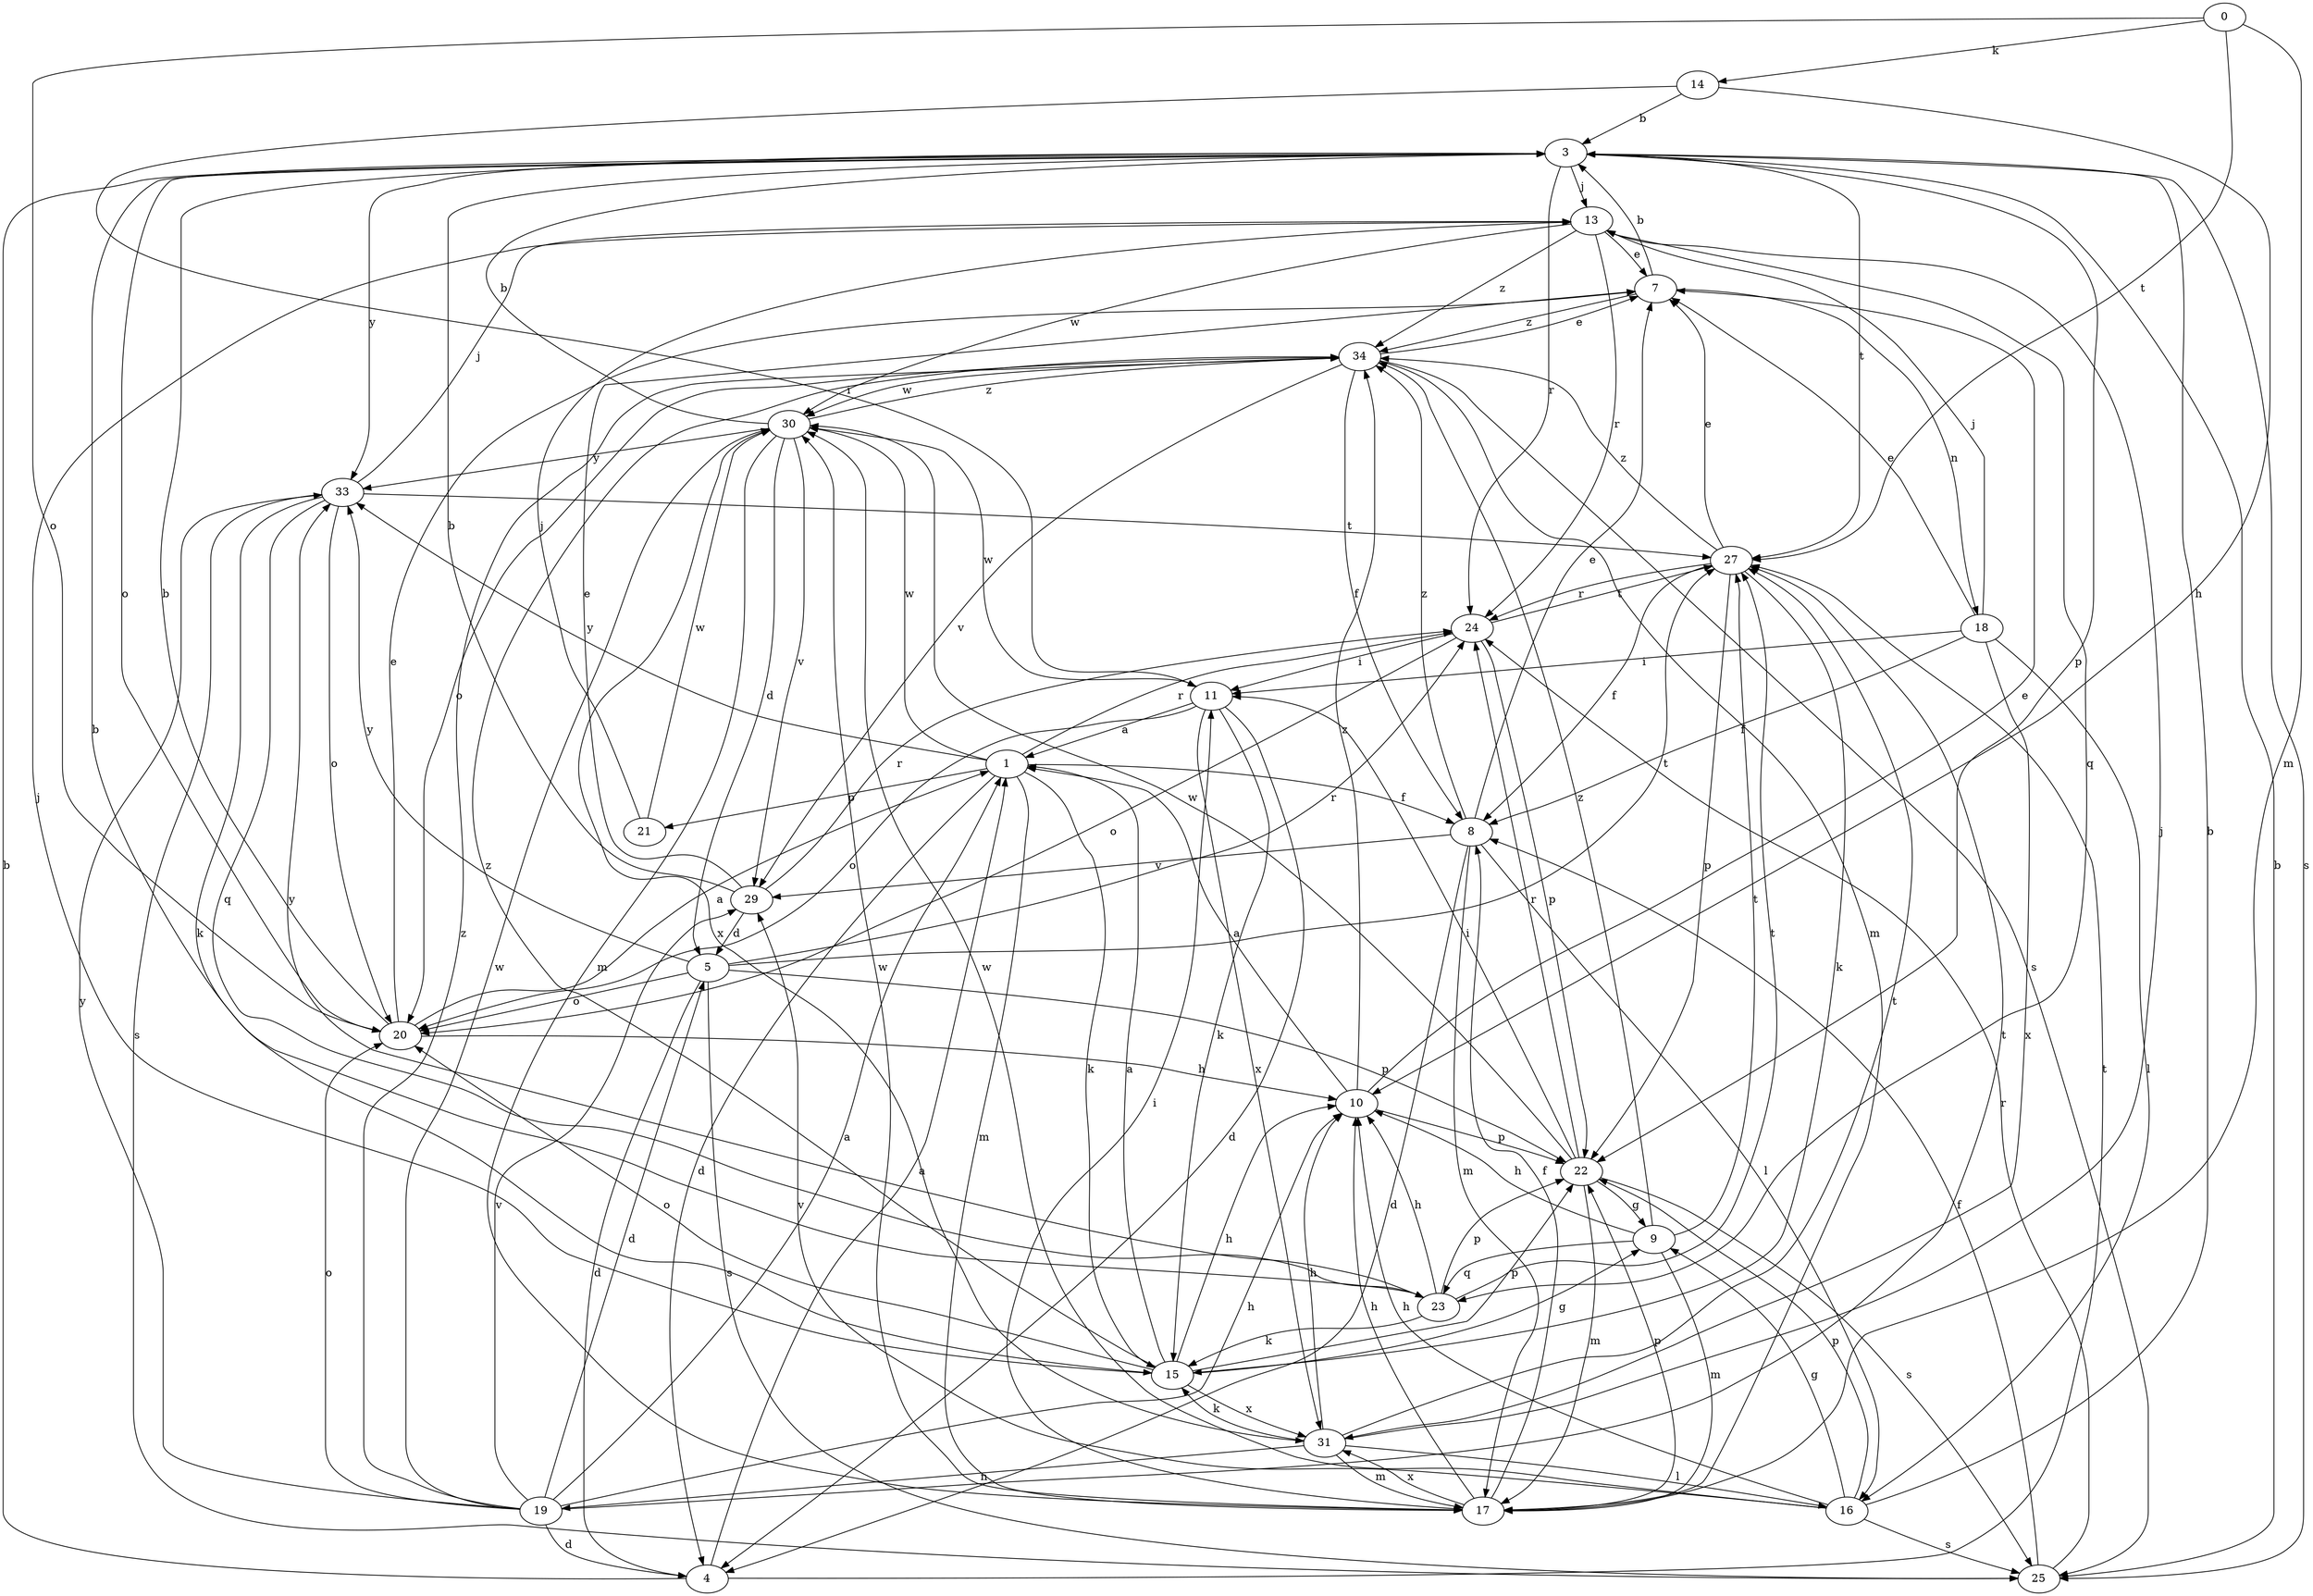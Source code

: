 strict digraph  {
0;
1;
3;
4;
5;
7;
8;
9;
10;
11;
13;
14;
15;
16;
17;
18;
19;
20;
21;
22;
23;
24;
25;
27;
29;
30;
31;
33;
34;
0 -> 14  [label=k];
0 -> 17  [label=m];
0 -> 20  [label=o];
0 -> 27  [label=t];
1 -> 4  [label=d];
1 -> 8  [label=f];
1 -> 15  [label=k];
1 -> 17  [label=m];
1 -> 21  [label=p];
1 -> 24  [label=r];
1 -> 30  [label=w];
1 -> 33  [label=y];
3 -> 13  [label=j];
3 -> 20  [label=o];
3 -> 22  [label=p];
3 -> 24  [label=r];
3 -> 25  [label=s];
3 -> 27  [label=t];
3 -> 33  [label=y];
4 -> 1  [label=a];
4 -> 3  [label=b];
4 -> 27  [label=t];
5 -> 4  [label=d];
5 -> 20  [label=o];
5 -> 22  [label=p];
5 -> 24  [label=r];
5 -> 25  [label=s];
5 -> 27  [label=t];
5 -> 33  [label=y];
7 -> 3  [label=b];
7 -> 18  [label=n];
7 -> 34  [label=z];
8 -> 4  [label=d];
8 -> 7  [label=e];
8 -> 16  [label=l];
8 -> 17  [label=m];
8 -> 29  [label=v];
8 -> 34  [label=z];
9 -> 10  [label=h];
9 -> 17  [label=m];
9 -> 23  [label=q];
9 -> 27  [label=t];
9 -> 34  [label=z];
10 -> 1  [label=a];
10 -> 7  [label=e];
10 -> 22  [label=p];
10 -> 34  [label=z];
11 -> 1  [label=a];
11 -> 4  [label=d];
11 -> 15  [label=k];
11 -> 20  [label=o];
11 -> 30  [label=w];
11 -> 31  [label=x];
13 -> 7  [label=e];
13 -> 23  [label=q];
13 -> 24  [label=r];
13 -> 30  [label=w];
13 -> 34  [label=z];
14 -> 3  [label=b];
14 -> 10  [label=h];
14 -> 11  [label=i];
15 -> 1  [label=a];
15 -> 9  [label=g];
15 -> 10  [label=h];
15 -> 13  [label=j];
15 -> 20  [label=o];
15 -> 22  [label=p];
15 -> 31  [label=x];
15 -> 34  [label=z];
16 -> 3  [label=b];
16 -> 9  [label=g];
16 -> 10  [label=h];
16 -> 22  [label=p];
16 -> 25  [label=s];
16 -> 29  [label=v];
16 -> 30  [label=w];
17 -> 8  [label=f];
17 -> 10  [label=h];
17 -> 11  [label=i];
17 -> 22  [label=p];
17 -> 30  [label=w];
17 -> 31  [label=x];
18 -> 7  [label=e];
18 -> 8  [label=f];
18 -> 11  [label=i];
18 -> 13  [label=j];
18 -> 16  [label=l];
18 -> 31  [label=x];
19 -> 1  [label=a];
19 -> 4  [label=d];
19 -> 5  [label=d];
19 -> 10  [label=h];
19 -> 20  [label=o];
19 -> 27  [label=t];
19 -> 29  [label=v];
19 -> 30  [label=w];
19 -> 33  [label=y];
19 -> 34  [label=z];
20 -> 1  [label=a];
20 -> 3  [label=b];
20 -> 7  [label=e];
20 -> 10  [label=h];
21 -> 13  [label=j];
21 -> 30  [label=w];
22 -> 9  [label=g];
22 -> 11  [label=i];
22 -> 17  [label=m];
22 -> 24  [label=r];
22 -> 25  [label=s];
22 -> 30  [label=w];
23 -> 3  [label=b];
23 -> 10  [label=h];
23 -> 15  [label=k];
23 -> 22  [label=p];
23 -> 27  [label=t];
23 -> 33  [label=y];
24 -> 11  [label=i];
24 -> 20  [label=o];
24 -> 22  [label=p];
24 -> 27  [label=t];
25 -> 3  [label=b];
25 -> 8  [label=f];
25 -> 24  [label=r];
27 -> 7  [label=e];
27 -> 8  [label=f];
27 -> 15  [label=k];
27 -> 22  [label=p];
27 -> 24  [label=r];
27 -> 34  [label=z];
29 -> 3  [label=b];
29 -> 5  [label=d];
29 -> 7  [label=e];
29 -> 24  [label=r];
30 -> 3  [label=b];
30 -> 5  [label=d];
30 -> 17  [label=m];
30 -> 29  [label=v];
30 -> 31  [label=x];
30 -> 33  [label=y];
30 -> 34  [label=z];
31 -> 10  [label=h];
31 -> 13  [label=j];
31 -> 15  [label=k];
31 -> 16  [label=l];
31 -> 17  [label=m];
31 -> 19  [label=n];
31 -> 27  [label=t];
33 -> 13  [label=j];
33 -> 15  [label=k];
33 -> 20  [label=o];
33 -> 23  [label=q];
33 -> 25  [label=s];
33 -> 27  [label=t];
34 -> 7  [label=e];
34 -> 8  [label=f];
34 -> 17  [label=m];
34 -> 20  [label=o];
34 -> 25  [label=s];
34 -> 29  [label=v];
34 -> 30  [label=w];
}
